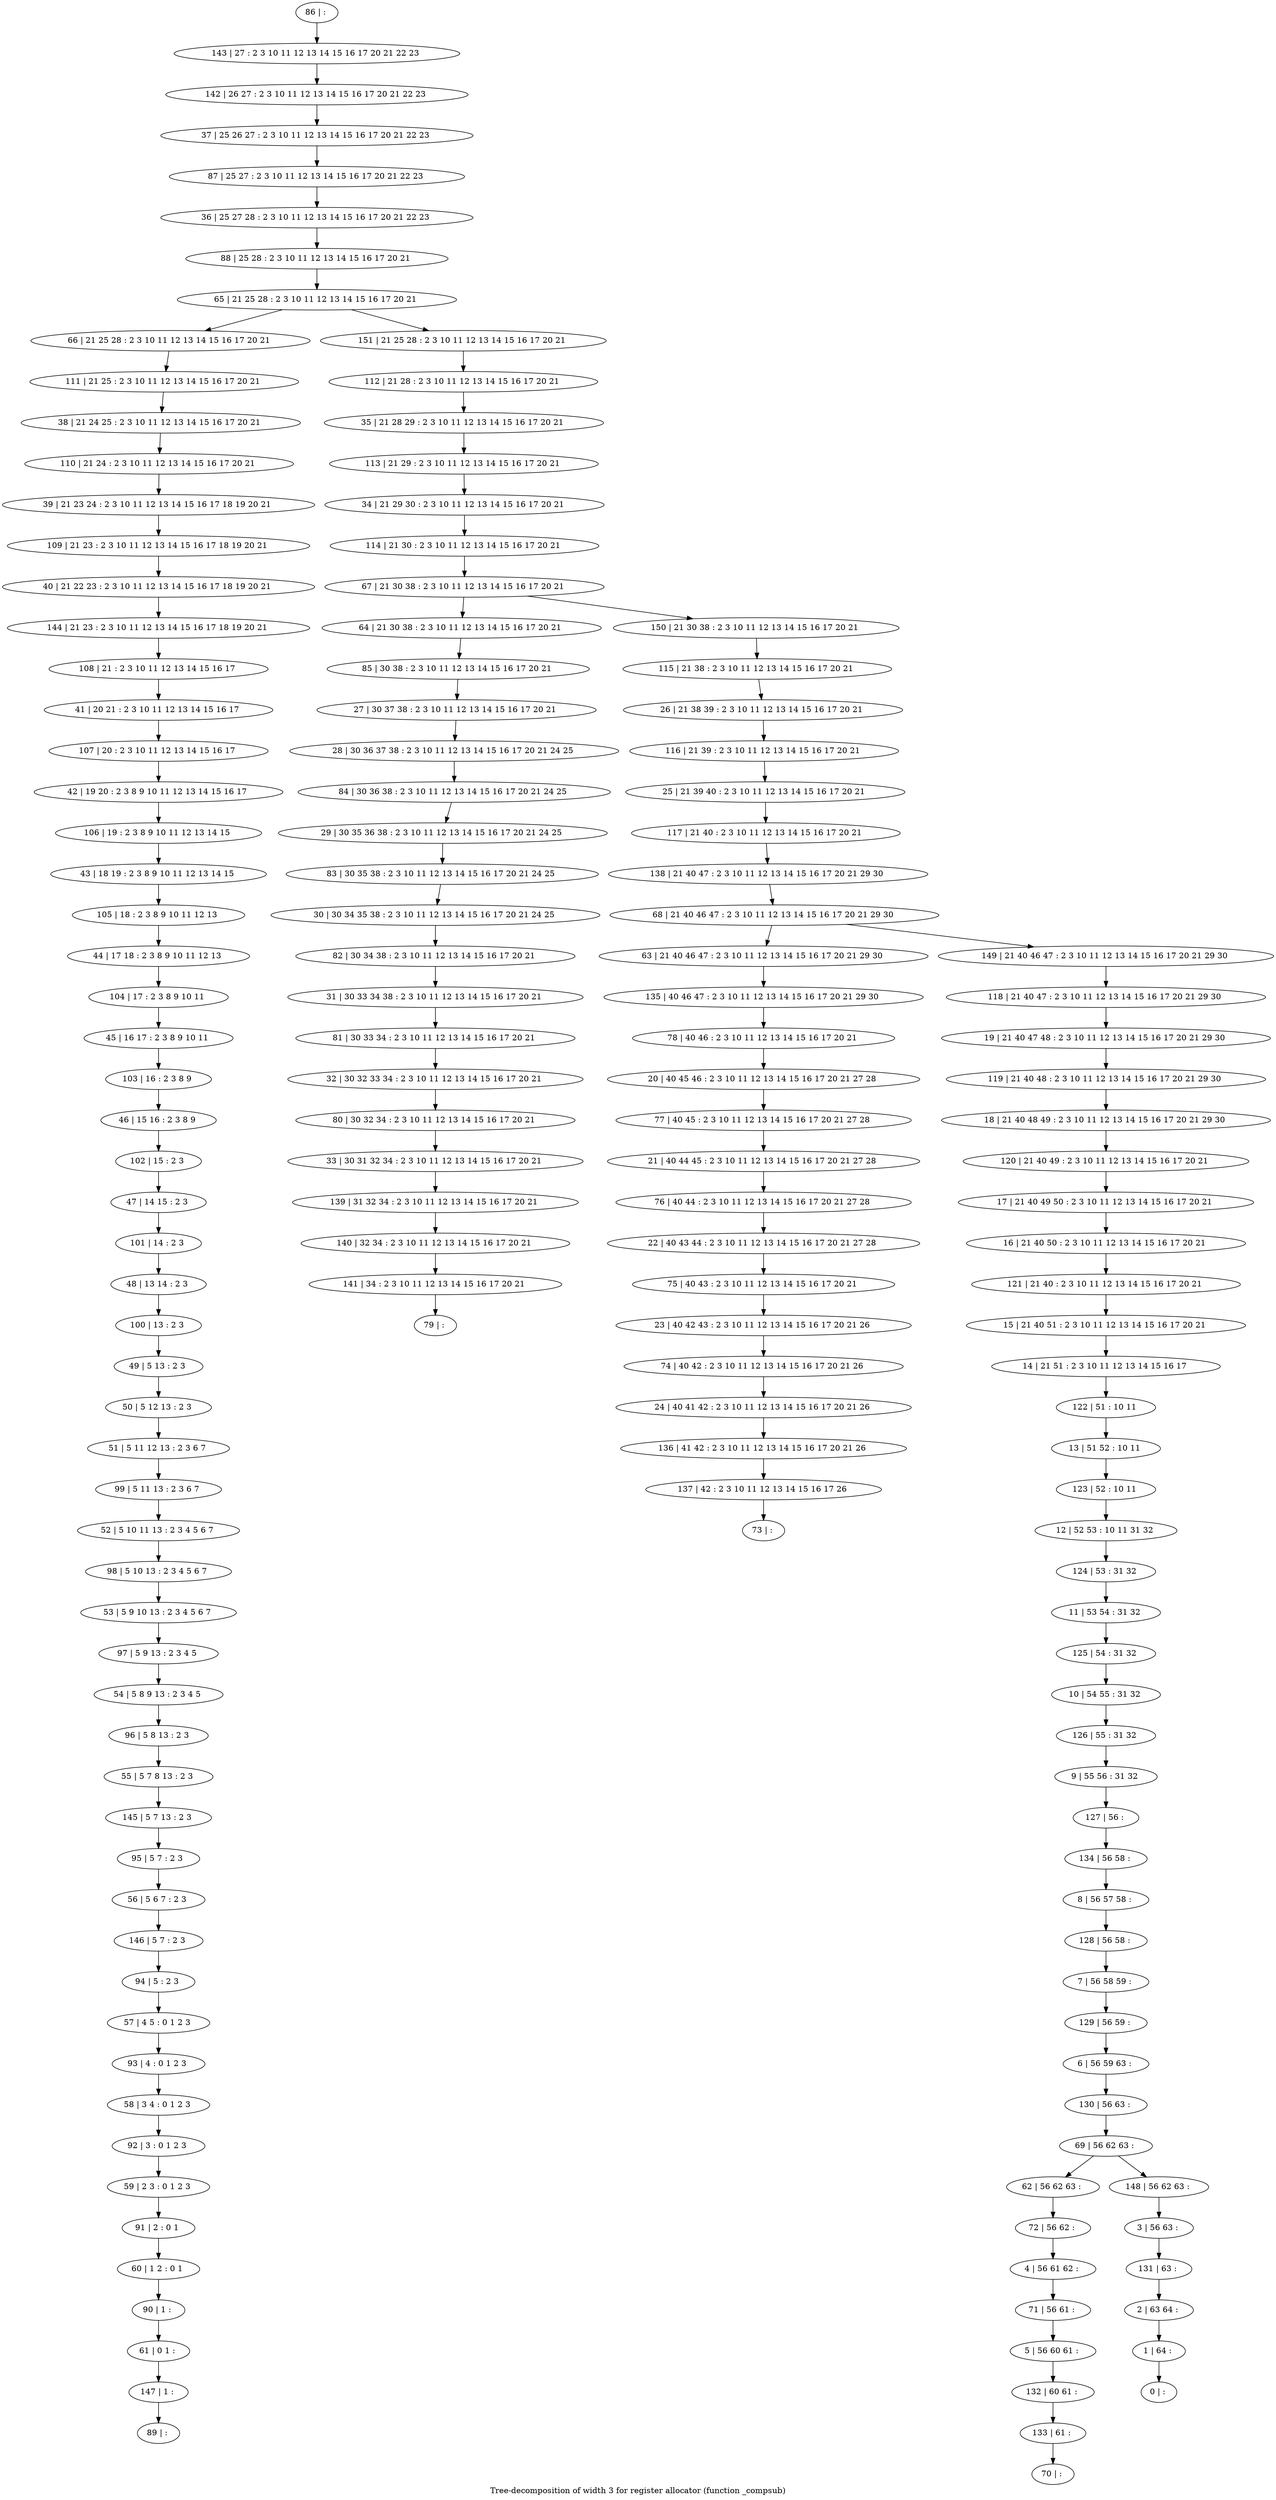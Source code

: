 digraph G {
graph [label="Tree-decomposition of width 3 for register allocator (function _compsub)"]
0[label="0 | : "];
1[label="1 | 64 : "];
2[label="2 | 63 64 : "];
3[label="3 | 56 63 : "];
4[label="4 | 56 61 62 : "];
5[label="5 | 56 60 61 : "];
6[label="6 | 56 59 63 : "];
7[label="7 | 56 58 59 : "];
8[label="8 | 56 57 58 : "];
9[label="9 | 55 56 : 31 32 "];
10[label="10 | 54 55 : 31 32 "];
11[label="11 | 53 54 : 31 32 "];
12[label="12 | 52 53 : 10 11 31 32 "];
13[label="13 | 51 52 : 10 11 "];
14[label="14 | 21 51 : 2 3 10 11 12 13 14 15 16 17 "];
15[label="15 | 21 40 51 : 2 3 10 11 12 13 14 15 16 17 20 21 "];
16[label="16 | 21 40 50 : 2 3 10 11 12 13 14 15 16 17 20 21 "];
17[label="17 | 21 40 49 50 : 2 3 10 11 12 13 14 15 16 17 20 21 "];
18[label="18 | 21 40 48 49 : 2 3 10 11 12 13 14 15 16 17 20 21 29 30 "];
19[label="19 | 21 40 47 48 : 2 3 10 11 12 13 14 15 16 17 20 21 29 30 "];
20[label="20 | 40 45 46 : 2 3 10 11 12 13 14 15 16 17 20 21 27 28 "];
21[label="21 | 40 44 45 : 2 3 10 11 12 13 14 15 16 17 20 21 27 28 "];
22[label="22 | 40 43 44 : 2 3 10 11 12 13 14 15 16 17 20 21 27 28 "];
23[label="23 | 40 42 43 : 2 3 10 11 12 13 14 15 16 17 20 21 26 "];
24[label="24 | 40 41 42 : 2 3 10 11 12 13 14 15 16 17 20 21 26 "];
25[label="25 | 21 39 40 : 2 3 10 11 12 13 14 15 16 17 20 21 "];
26[label="26 | 21 38 39 : 2 3 10 11 12 13 14 15 16 17 20 21 "];
27[label="27 | 30 37 38 : 2 3 10 11 12 13 14 15 16 17 20 21 "];
28[label="28 | 30 36 37 38 : 2 3 10 11 12 13 14 15 16 17 20 21 24 25 "];
29[label="29 | 30 35 36 38 : 2 3 10 11 12 13 14 15 16 17 20 21 24 25 "];
30[label="30 | 30 34 35 38 : 2 3 10 11 12 13 14 15 16 17 20 21 24 25 "];
31[label="31 | 30 33 34 38 : 2 3 10 11 12 13 14 15 16 17 20 21 "];
32[label="32 | 30 32 33 34 : 2 3 10 11 12 13 14 15 16 17 20 21 "];
33[label="33 | 30 31 32 34 : 2 3 10 11 12 13 14 15 16 17 20 21 "];
34[label="34 | 21 29 30 : 2 3 10 11 12 13 14 15 16 17 20 21 "];
35[label="35 | 21 28 29 : 2 3 10 11 12 13 14 15 16 17 20 21 "];
36[label="36 | 25 27 28 : 2 3 10 11 12 13 14 15 16 17 20 21 22 23 "];
37[label="37 | 25 26 27 : 2 3 10 11 12 13 14 15 16 17 20 21 22 23 "];
38[label="38 | 21 24 25 : 2 3 10 11 12 13 14 15 16 17 20 21 "];
39[label="39 | 21 23 24 : 2 3 10 11 12 13 14 15 16 17 18 19 20 21 "];
40[label="40 | 21 22 23 : 2 3 10 11 12 13 14 15 16 17 18 19 20 21 "];
41[label="41 | 20 21 : 2 3 10 11 12 13 14 15 16 17 "];
42[label="42 | 19 20 : 2 3 8 9 10 11 12 13 14 15 16 17 "];
43[label="43 | 18 19 : 2 3 8 9 10 11 12 13 14 15 "];
44[label="44 | 17 18 : 2 3 8 9 10 11 12 13 "];
45[label="45 | 16 17 : 2 3 8 9 10 11 "];
46[label="46 | 15 16 : 2 3 8 9 "];
47[label="47 | 14 15 : 2 3 "];
48[label="48 | 13 14 : 2 3 "];
49[label="49 | 5 13 : 2 3 "];
50[label="50 | 5 12 13 : 2 3 "];
51[label="51 | 5 11 12 13 : 2 3 6 7 "];
52[label="52 | 5 10 11 13 : 2 3 4 5 6 7 "];
53[label="53 | 5 9 10 13 : 2 3 4 5 6 7 "];
54[label="54 | 5 8 9 13 : 2 3 4 5 "];
55[label="55 | 5 7 8 13 : 2 3 "];
56[label="56 | 5 6 7 : 2 3 "];
57[label="57 | 4 5 : 0 1 2 3 "];
58[label="58 | 3 4 : 0 1 2 3 "];
59[label="59 | 2 3 : 0 1 2 3 "];
60[label="60 | 1 2 : 0 1 "];
61[label="61 | 0 1 : "];
62[label="62 | 56 62 63 : "];
63[label="63 | 21 40 46 47 : 2 3 10 11 12 13 14 15 16 17 20 21 29 30 "];
64[label="64 | 21 30 38 : 2 3 10 11 12 13 14 15 16 17 20 21 "];
65[label="65 | 21 25 28 : 2 3 10 11 12 13 14 15 16 17 20 21 "];
66[label="66 | 21 25 28 : 2 3 10 11 12 13 14 15 16 17 20 21 "];
67[label="67 | 21 30 38 : 2 3 10 11 12 13 14 15 16 17 20 21 "];
68[label="68 | 21 40 46 47 : 2 3 10 11 12 13 14 15 16 17 20 21 29 30 "];
69[label="69 | 56 62 63 : "];
70[label="70 | : "];
71[label="71 | 56 61 : "];
72[label="72 | 56 62 : "];
73[label="73 | : "];
74[label="74 | 40 42 : 2 3 10 11 12 13 14 15 16 17 20 21 26 "];
75[label="75 | 40 43 : 2 3 10 11 12 13 14 15 16 17 20 21 "];
76[label="76 | 40 44 : 2 3 10 11 12 13 14 15 16 17 20 21 27 28 "];
77[label="77 | 40 45 : 2 3 10 11 12 13 14 15 16 17 20 21 27 28 "];
78[label="78 | 40 46 : 2 3 10 11 12 13 14 15 16 17 20 21 "];
79[label="79 | : "];
80[label="80 | 30 32 34 : 2 3 10 11 12 13 14 15 16 17 20 21 "];
81[label="81 | 30 33 34 : 2 3 10 11 12 13 14 15 16 17 20 21 "];
82[label="82 | 30 34 38 : 2 3 10 11 12 13 14 15 16 17 20 21 "];
83[label="83 | 30 35 38 : 2 3 10 11 12 13 14 15 16 17 20 21 24 25 "];
84[label="84 | 30 36 38 : 2 3 10 11 12 13 14 15 16 17 20 21 24 25 "];
85[label="85 | 30 38 : 2 3 10 11 12 13 14 15 16 17 20 21 "];
86[label="86 | : "];
87[label="87 | 25 27 : 2 3 10 11 12 13 14 15 16 17 20 21 22 23 "];
88[label="88 | 25 28 : 2 3 10 11 12 13 14 15 16 17 20 21 "];
89[label="89 | : "];
90[label="90 | 1 : "];
91[label="91 | 2 : 0 1 "];
92[label="92 | 3 : 0 1 2 3 "];
93[label="93 | 4 : 0 1 2 3 "];
94[label="94 | 5 : 2 3 "];
95[label="95 | 5 7 : 2 3 "];
96[label="96 | 5 8 13 : 2 3 "];
97[label="97 | 5 9 13 : 2 3 4 5 "];
98[label="98 | 5 10 13 : 2 3 4 5 6 7 "];
99[label="99 | 5 11 13 : 2 3 6 7 "];
100[label="100 | 13 : 2 3 "];
101[label="101 | 14 : 2 3 "];
102[label="102 | 15 : 2 3 "];
103[label="103 | 16 : 2 3 8 9 "];
104[label="104 | 17 : 2 3 8 9 10 11 "];
105[label="105 | 18 : 2 3 8 9 10 11 12 13 "];
106[label="106 | 19 : 2 3 8 9 10 11 12 13 14 15 "];
107[label="107 | 20 : 2 3 10 11 12 13 14 15 16 17 "];
108[label="108 | 21 : 2 3 10 11 12 13 14 15 16 17 "];
109[label="109 | 21 23 : 2 3 10 11 12 13 14 15 16 17 18 19 20 21 "];
110[label="110 | 21 24 : 2 3 10 11 12 13 14 15 16 17 20 21 "];
111[label="111 | 21 25 : 2 3 10 11 12 13 14 15 16 17 20 21 "];
112[label="112 | 21 28 : 2 3 10 11 12 13 14 15 16 17 20 21 "];
113[label="113 | 21 29 : 2 3 10 11 12 13 14 15 16 17 20 21 "];
114[label="114 | 21 30 : 2 3 10 11 12 13 14 15 16 17 20 21 "];
115[label="115 | 21 38 : 2 3 10 11 12 13 14 15 16 17 20 21 "];
116[label="116 | 21 39 : 2 3 10 11 12 13 14 15 16 17 20 21 "];
117[label="117 | 21 40 : 2 3 10 11 12 13 14 15 16 17 20 21 "];
118[label="118 | 21 40 47 : 2 3 10 11 12 13 14 15 16 17 20 21 29 30 "];
119[label="119 | 21 40 48 : 2 3 10 11 12 13 14 15 16 17 20 21 29 30 "];
120[label="120 | 21 40 49 : 2 3 10 11 12 13 14 15 16 17 20 21 "];
121[label="121 | 21 40 : 2 3 10 11 12 13 14 15 16 17 20 21 "];
122[label="122 | 51 : 10 11 "];
123[label="123 | 52 : 10 11 "];
124[label="124 | 53 : 31 32 "];
125[label="125 | 54 : 31 32 "];
126[label="126 | 55 : 31 32 "];
127[label="127 | 56 : "];
128[label="128 | 56 58 : "];
129[label="129 | 56 59 : "];
130[label="130 | 56 63 : "];
131[label="131 | 63 : "];
132[label="132 | 60 61 : "];
133[label="133 | 61 : "];
134[label="134 | 56 58 : "];
135[label="135 | 40 46 47 : 2 3 10 11 12 13 14 15 16 17 20 21 29 30 "];
136[label="136 | 41 42 : 2 3 10 11 12 13 14 15 16 17 20 21 26 "];
137[label="137 | 42 : 2 3 10 11 12 13 14 15 16 17 26 "];
138[label="138 | 21 40 47 : 2 3 10 11 12 13 14 15 16 17 20 21 29 30 "];
139[label="139 | 31 32 34 : 2 3 10 11 12 13 14 15 16 17 20 21 "];
140[label="140 | 32 34 : 2 3 10 11 12 13 14 15 16 17 20 21 "];
141[label="141 | 34 : 2 3 10 11 12 13 14 15 16 17 20 21 "];
142[label="142 | 26 27 : 2 3 10 11 12 13 14 15 16 17 20 21 22 23 "];
143[label="143 | 27 : 2 3 10 11 12 13 14 15 16 17 20 21 22 23 "];
144[label="144 | 21 23 : 2 3 10 11 12 13 14 15 16 17 18 19 20 21 "];
145[label="145 | 5 7 13 : 2 3 "];
146[label="146 | 5 7 : 2 3 "];
147[label="147 | 1 : "];
148[label="148 | 56 62 63 : "];
149[label="149 | 21 40 46 47 : 2 3 10 11 12 13 14 15 16 17 20 21 29 30 "];
150[label="150 | 21 30 38 : 2 3 10 11 12 13 14 15 16 17 20 21 "];
151[label="151 | 21 25 28 : 2 3 10 11 12 13 14 15 16 17 20 21 "];
27->28 ;
49->50 ;
50->51 ;
71->5 ;
4->71 ;
72->4 ;
62->72 ;
74->24 ;
23->74 ;
75->23 ;
22->75 ;
76->22 ;
21->76 ;
77->21 ;
20->77 ;
78->20 ;
80->33 ;
32->80 ;
81->32 ;
31->81 ;
82->31 ;
30->82 ;
83->30 ;
29->83 ;
84->29 ;
28->84 ;
85->27 ;
64->85 ;
90->61 ;
60->90 ;
91->60 ;
59->91 ;
92->59 ;
58->92 ;
93->58 ;
57->93 ;
94->57 ;
95->56 ;
96->55 ;
54->96 ;
97->54 ;
53->97 ;
98->53 ;
52->98 ;
99->52 ;
51->99 ;
100->49 ;
48->100 ;
101->48 ;
47->101 ;
102->47 ;
46->102 ;
103->46 ;
45->103 ;
104->45 ;
44->104 ;
105->44 ;
43->105 ;
106->43 ;
42->106 ;
107->42 ;
41->107 ;
108->41 ;
109->40 ;
39->109 ;
110->39 ;
38->110 ;
111->38 ;
66->111 ;
5->132 ;
133->70 ;
132->133 ;
135->78 ;
63->135 ;
24->136 ;
137->73 ;
136->137 ;
33->139 ;
139->140 ;
141->79 ;
140->141 ;
144->108 ;
40->144 ;
145->95 ;
55->145 ;
146->94 ;
56->146 ;
147->89 ;
61->147 ;
86->143 ;
143->142 ;
142->37 ;
37->87 ;
87->36 ;
36->88 ;
88->65 ;
112->35 ;
35->113 ;
113->34 ;
34->114 ;
114->67 ;
115->26 ;
26->116 ;
116->25 ;
25->117 ;
117->138 ;
138->68 ;
118->19 ;
19->119 ;
119->18 ;
18->120 ;
120->17 ;
17->16 ;
16->121 ;
121->15 ;
15->14 ;
14->122 ;
122->13 ;
13->123 ;
123->12 ;
12->124 ;
124->11 ;
11->125 ;
125->10 ;
10->126 ;
126->9 ;
9->127 ;
127->134 ;
134->8 ;
8->128 ;
128->7 ;
7->129 ;
129->6 ;
6->130 ;
130->69 ;
3->131 ;
131->2 ;
2->1 ;
1->0 ;
148->3 ;
149->118 ;
150->115 ;
151->112 ;
69->62 ;
69->148 ;
68->63 ;
68->149 ;
67->64 ;
67->150 ;
65->66 ;
65->151 ;
}
